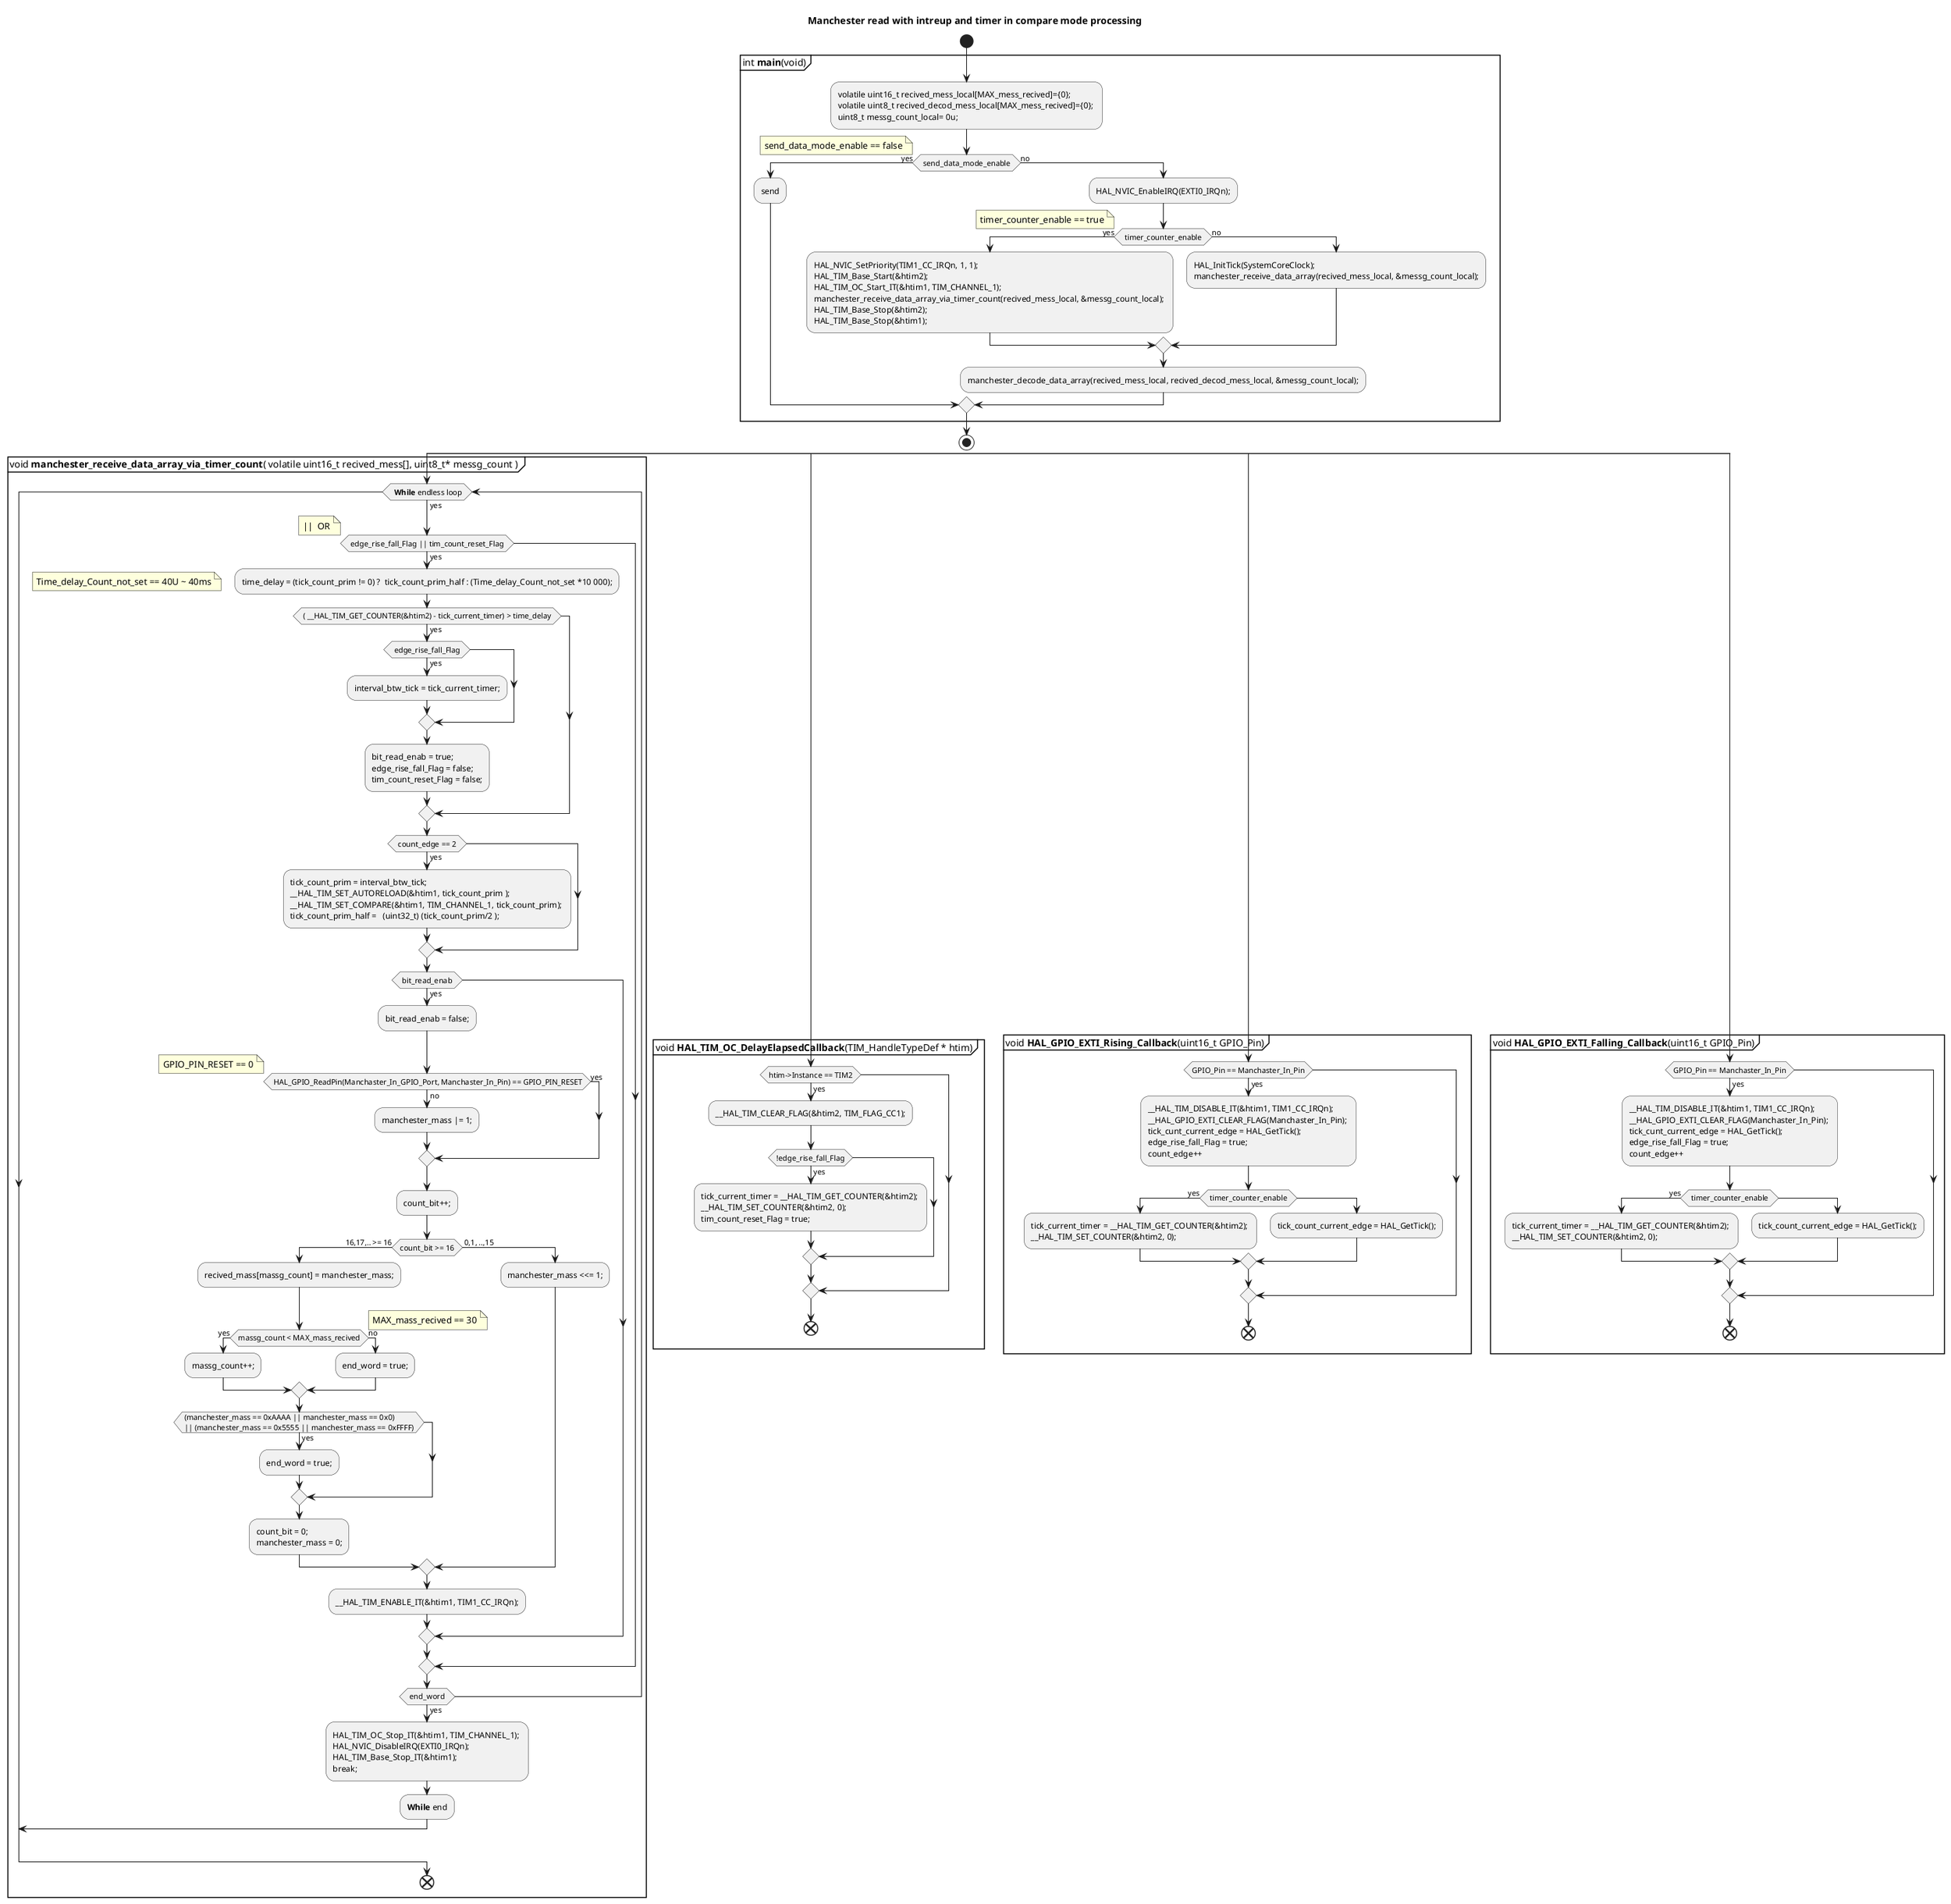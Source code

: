 @startuml
title Manchester read with intreup and timer in compare mode processing
' comment
start
' For write via VScode must by filename.puml
' This set can read 0s signal or 1s signal, but it not read data
' This set read values after Falling or Rising, but not between 

partition "int **main**(void)" {

:volatile uint16_t recived_mess_local[MAX_mess_recived]={0}; \nvolatile uint8_t recived_decod_mess_local[MAX_mess_recived]={0}; \nuint8_t messg_count_local= 0u;;

if ( send_data_mode_enable ) then (yes)
    :send;
else (no)
	:HAL_NVIC_EnableIRQ(EXTI0_IRQn);;
    if ( timer_counter_enable ) then (yes)
		:HAL_NVIC_SetPriority(TIM1_CC_IRQn, 1, 1); \nHAL_TIM_Base_Start(&htim2); \nHAL_TIM_OC_Start_IT(&htim1, TIM_CHANNEL_1); \nmanchester_receive_data_array_via_timer_count(recived_mess_local, &messg_count_local); \nHAL_TIM_Base_Stop(&htim2); \nHAL_TIM_Base_Stop(&htim1);;
		' :receive with timer in compare mode;
	else (no)
		:HAL_InitTick(SystemCoreClock); \nmanchester_receive_data_array(recived_mess_local, &messg_count_local);;
        ' :receive with system timer;
    endif
    note left: timer_counter_enable == true
    :manchester_decode_data_array(recived_mess_local, recived_decod_mess_local, &messg_count_local);;
endif
note left: send_data_mode_enable == false

}
stop

'fork
split
partition "void **manchester_receive_data_array_via_timer_count**( volatile uint16_t recived_mess[], uint8_t* messg_count ) " {
while (  **While** endless loop ) is (yes)



	'  ---------------------------- edge_Flag rection ------------------------- 
if ( edge_rise_fall_Flag || tim_count_reset_Flag )  then (yes) 
floating note left: ||  OR		
	:time_delay = (tick_count_prim != 0) ?  tick_count_prim_half : (Time_delay_Count_not_set *10 000);; 
	'\nlast_time_tick = edge_rise_fall_Flag ? tick_count_last_edge :  tick_last_timer;;


   		floating note left:   Time_delay_Count_not_set == 40U ~ 40ms
	if ( ( __HAL_TIM_GET_COUNTER(&htim2) - tick_current_timer) > time_delay ) then (yes)
		
        if ( edge_rise_fall_Flag ) then (yes)
            :interval_btw_tick = tick_current_timer;; 
			'- tick_count_last_edge; \ntick_count_last_edge = tick_cunt_current_edge; \ntick_last_timer = tick_count_current_edge;;
       ' else (no) 
        '    :tick_count_last_edge = tick_current_timer;\ntick_last_timer = tick_current_timer;;
        endif
        :bit_read_enab = true; \nedge_rise_fall_Flag = false; \ntim_count_reset_Flag = false;;
	endif
	  

	if ( count_edge == 2 ) then (yes)
		:tick_count_prim = interval_btw_tick; \n__HAL_TIM_SET_AUTORELOAD(&htim1, tick_count_prim ); \n__HAL_TIM_SET_COMPARE(&htim1, TIM_CHANNEL_1, tick_count_prim); \ntick_count_prim_half =   (uint32_t) (tick_count_prim/2 );; 
		'\ntick_count_prim_and_half = (uint32_t) tick_count_prim*1.5f;;
	endif
	
	if ( bit_read_enab ) then (yes)
				
	  	:bit_read_enab = false;;	
		if ( HAL_GPIO_ReadPin(Manchaster_In_GPIO_Port, Manchaster_In_Pin) == GPIO_PIN_RESET) then (yes)
		note right: GPIO_PIN_RESET == 0
					'  :manchester_mass |= 0; \nmanchester_mass <<= 1; \ncount_bit++;;
				 		
		      		' if(HAL_GPIO_ReadPin(Manchaster_In_GPIO_Port, Manchaster_In_Pin) == GPIO_PIN_SET) then (yes)
		else (no)
			
					' \nmanchester_mass <<= 1; \ncount_bit++; 
			:manchester_mass |= 1;;
		   
		endif
			
		:count_bit++;;
		if(count_bit >= 16) then (16,17,.. >= 16)
					' :HAL_TIM_OC_Stop_IT(&htim1, TIM_CHANNEL_1);   HAL_NVIC_DisableIRQ(EXTI0_IRQn); \n
			:recived_mass[massg_count] = manchester_mass;;
			if (massg_count < MAX_mass_recived) then (yes)
				note right: MAX_mass_recived == 30
				:massg_count++;;
			else (no)
				:end_word = true;;
			endif

			if ( (manchester_mass == 0xAAAA || manchester_mass == 0x0)  \n || (manchester_mass == 0x5555 || manchester_mass == 0xFFFF) ) then (yes)
				:end_word = true;;
			endif
					' // HAL_UART_Transmit(&huart1, (uint8_t *) "\r\n", sizeof("\r\n"), 1);
			:count_bit = 0; \nmanchester_mass = 0;;
					' //manchester_mass = 0;
		else ( 0,1, ..,15)
			:manchester_mass <<= 1;;
		endif
		:__HAL_TIM_ENABLE_IT(&htim1, TIM1_CC_IRQn);;
	endif

	  endif
	if ( end_word ) then (yes)
		  ' //HAL_SuspendTick();
		:HAL_TIM_OC_Stop_IT(&htim1, TIM_CHANNEL_1); \nHAL_NVIC_DisableIRQ(EXTI0_IRQn); \nHAL_TIM_Base_Stop_IT(&htim1); \nbreak;;
		:**While** end;
		break	
		' detach
		' stop
	endif


  
endwhile
'-[hidden]->
 ' detach
 end
}


' -------------------------------- hedlers for interupt -----------------------------
' ---------------------- Callback for TIM_OC---------------------------
'fork again
split again
  partition "void **HAL_TIM_OC_DelayElapsedCallback**(TIM_HandleTypeDef * htim)"{
	' start
	if (htim->Instance == TIM2) then (yes)
   		:__HAL_TIM_CLEAR_FLAG(&htim2, TIM_FLAG_CC1);;
        if (!edge_rise_fall_Flag) then (yes)
            :tick_current_timer = __HAL_TIM_GET_COUNTER(&htim2); \n__HAL_TIM_SET_COUNTER(&htim2, 0); \ntim_count_reset_Flag = true;;
        endif
	endif
	end
   }

' --------------------------------Callback for GPIO_EXTI------------------------------
'fork again
split again
   partition "void **HAL_GPIO_EXTI_Rising_Callback**(uint16_t GPIO_Pin)"{
	if (GPIO_Pin == Manchaster_In_Pin) then (yes)
		:__HAL_TIM_DISABLE_IT(&htim1, TIM1_CC_IRQn); \n__HAL_GPIO_EXTI_CLEAR_FLAG(Manchaster_In_Pin); \ntick_cunt_current_edge = HAL_GetTick(); \nedge_rise_fall_Flag = true; \ncount_edge++;
		if ( timer_counter_enable ) then (yes)
			:tick_current_timer = __HAL_TIM_GET_COUNTER(&htim2); \n__HAL_TIM_SET_COUNTER(&htim2, 0);;
		else
			:tick_count_current_edge = HAL_GetTick();;
		endif
	endif
	end
   }


'fork again
split again
   partition "void **HAL_GPIO_EXTI_Falling_Callback**(uint16_t GPIO_Pin)"{
	if (GPIO_Pin == Manchaster_In_Pin) then (yes)
		:__HAL_TIM_DISABLE_IT(&htim1, TIM1_CC_IRQn); \n__HAL_GPIO_EXTI_CLEAR_FLAG(Manchaster_In_Pin); \ntick_cunt_current_edge = HAL_GetTick(); \nedge_rise_fall_Flag = true; \ncount_edge++;
		if ( timer_counter_enable ) then (yes)
			:tick_current_timer = __HAL_TIM_GET_COUNTER(&htim2); \n__HAL_TIM_SET_COUNTER(&htim2, 0);;
		else
			:tick_count_current_edge = HAL_GetTick();;
		endif
	endif
	end
    }  
'end fork
end split
' end merge





@enduml
